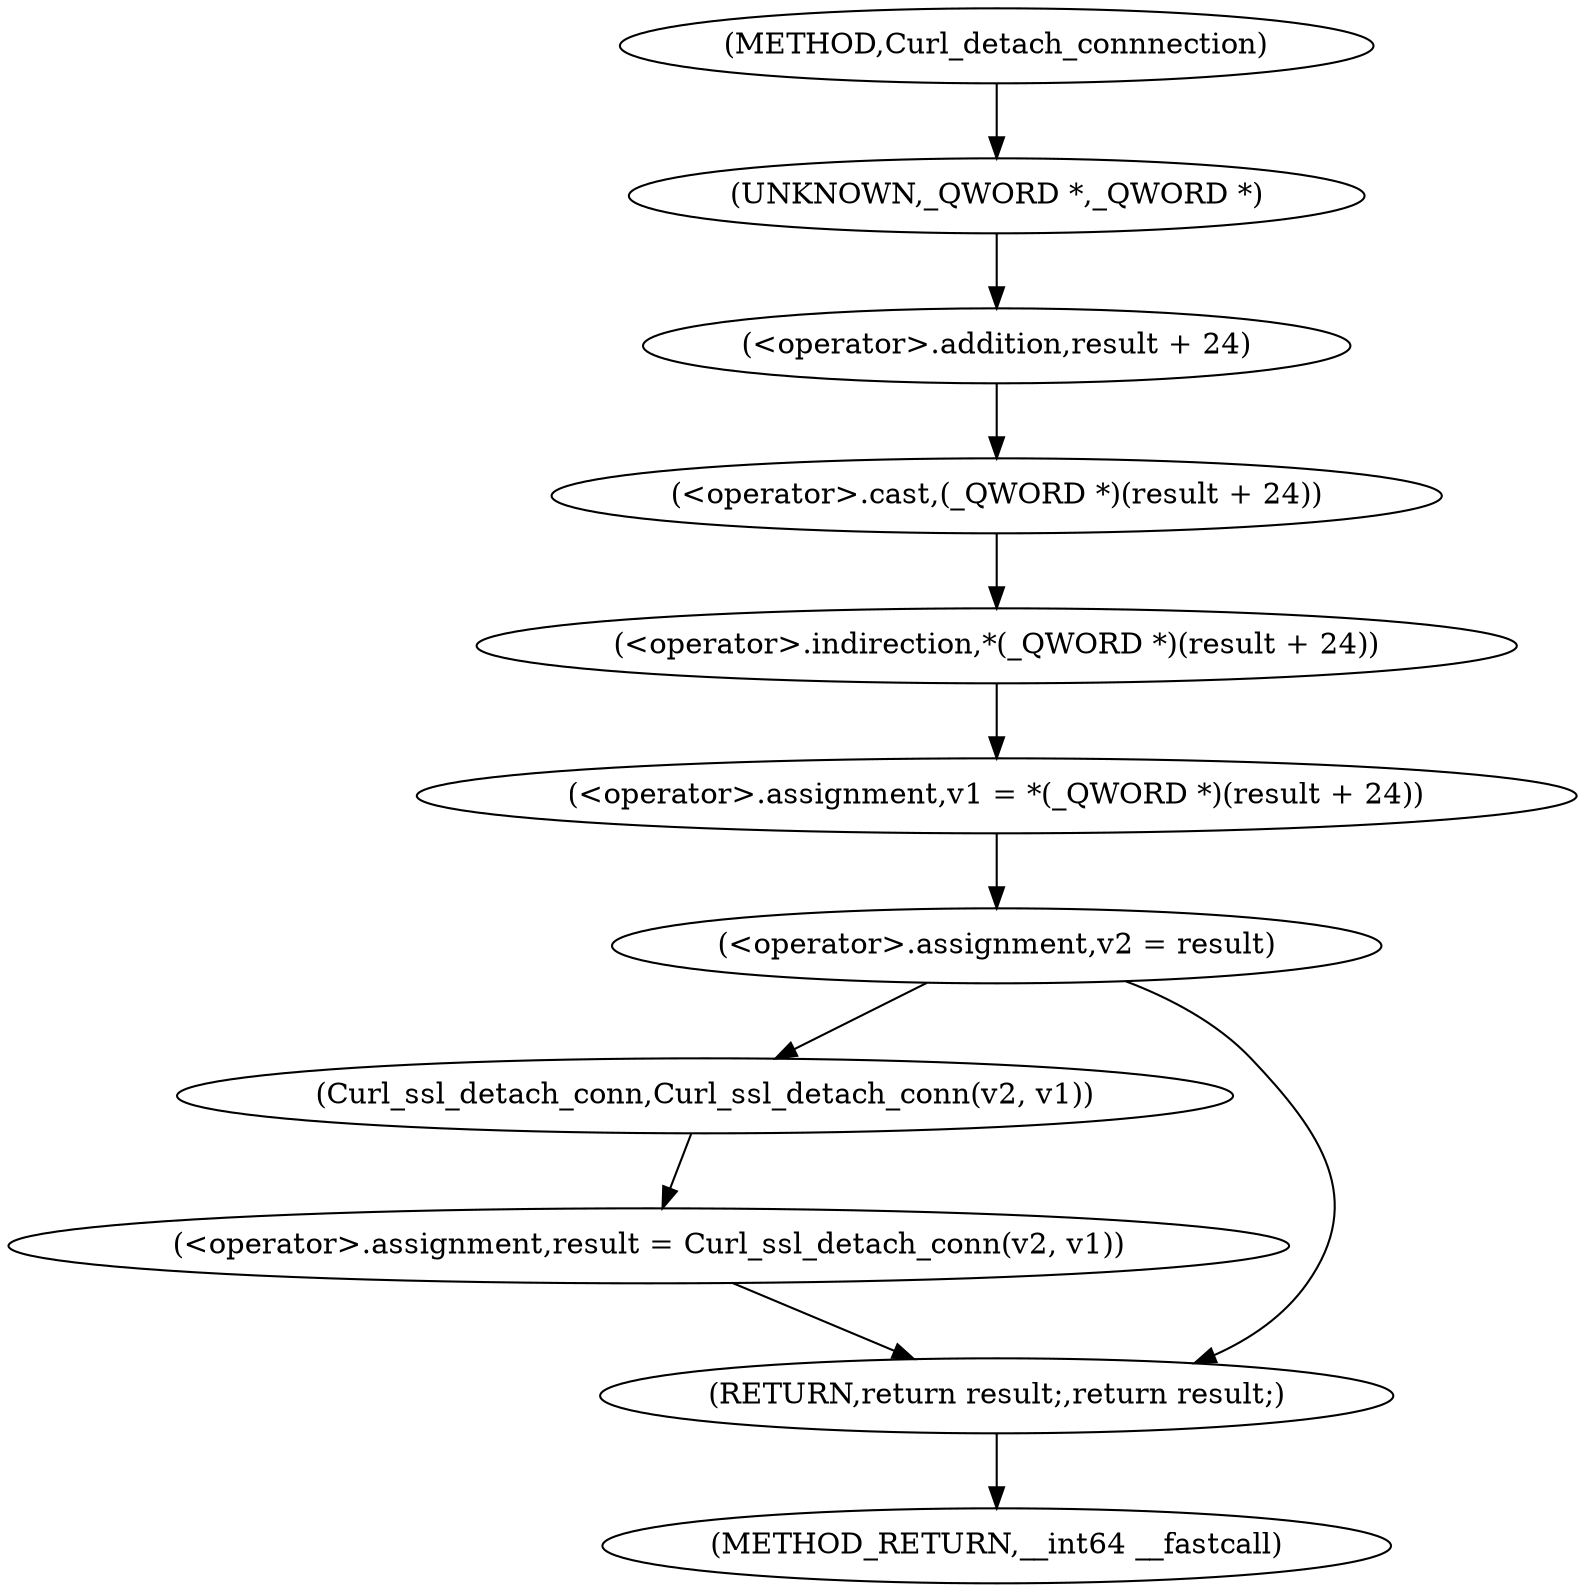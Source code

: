 digraph Curl_detach_connnection {  
"1000108" [label = "(<operator>.assignment,v1 = *(_QWORD *)(result + 24))" ]
"1000110" [label = "(<operator>.indirection,*(_QWORD *)(result + 24))" ]
"1000111" [label = "(<operator>.cast,(_QWORD *)(result + 24))" ]
"1000112" [label = "(UNKNOWN,_QWORD *,_QWORD *)" ]
"1000113" [label = "(<operator>.addition,result + 24)" ]
"1000116" [label = "(<operator>.assignment,v2 = result)" ]
"1000122" [label = "(<operator>.assignment,result = Curl_ssl_detach_conn(v2, v1))" ]
"1000124" [label = "(Curl_ssl_detach_conn,Curl_ssl_detach_conn(v2, v1))" ]
"1000128" [label = "(RETURN,return result;,return result;)" ]
"1000103" [label = "(METHOD,Curl_detach_connnection)" ]
"1000130" [label = "(METHOD_RETURN,__int64 __fastcall)" ]
  "1000108" -> "1000116" 
  "1000110" -> "1000108" 
  "1000111" -> "1000110" 
  "1000112" -> "1000113" 
  "1000113" -> "1000111" 
  "1000116" -> "1000124" 
  "1000116" -> "1000128" 
  "1000122" -> "1000128" 
  "1000124" -> "1000122" 
  "1000128" -> "1000130" 
  "1000103" -> "1000112" 
}
